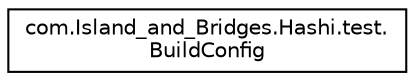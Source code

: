 digraph "Graphical Class Hierarchy"
{
  edge [fontname="Helvetica",fontsize="10",labelfontname="Helvetica",labelfontsize="10"];
  node [fontname="Helvetica",fontsize="10",shape=record];
  rankdir="LR";
  Node0 [label="com.Island_and_Bridges.Hashi.test.\lBuildConfig",height=0.2,width=0.4,color="black", fillcolor="white", style="filled",URL="$classcom_1_1_island__and___bridges_1_1_hashi_1_1test_1_1_build_config.html"];
}
